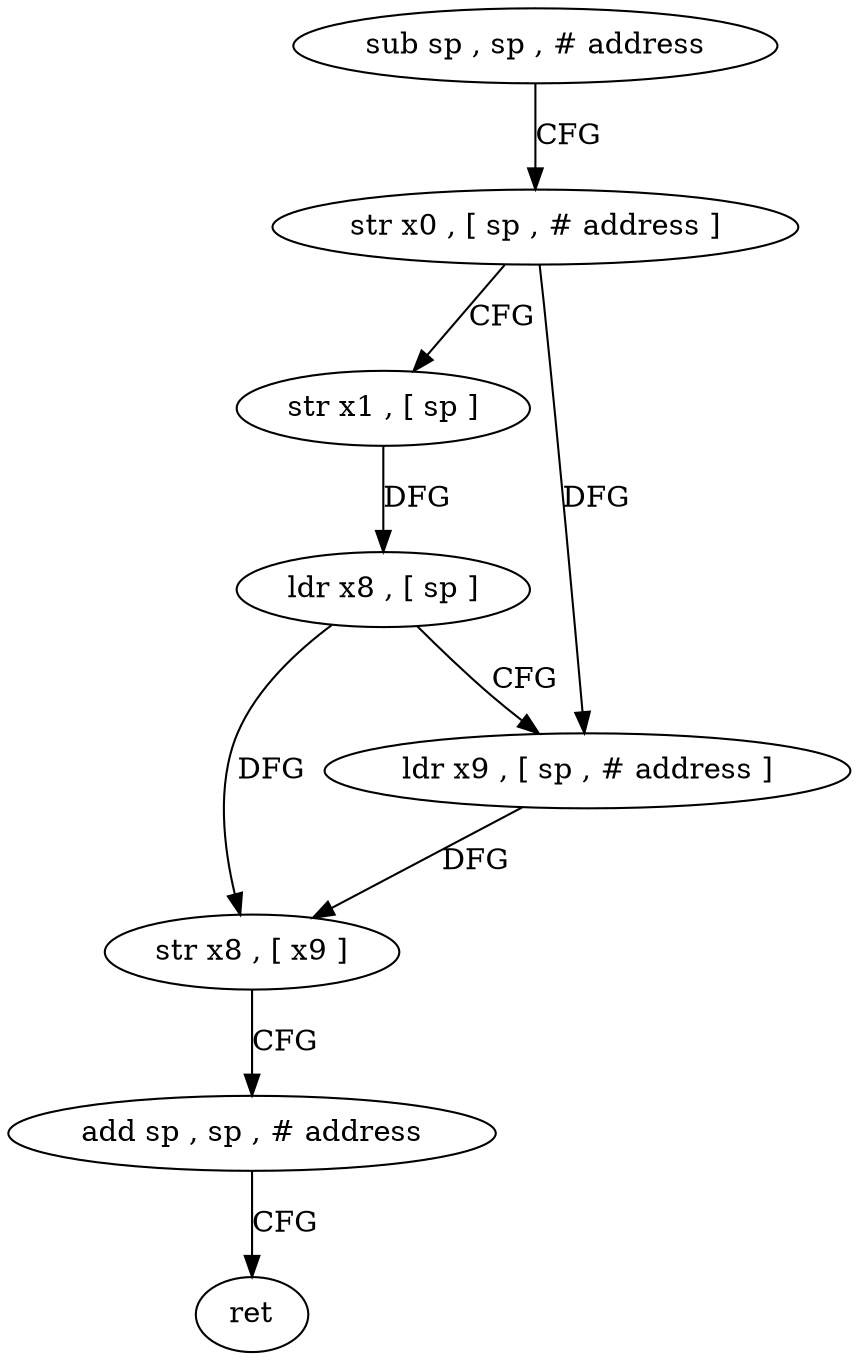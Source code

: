 digraph "func" {
"85684" [label = "sub sp , sp , # address" ]
"85688" [label = "str x0 , [ sp , # address ]" ]
"85692" [label = "str x1 , [ sp ]" ]
"85696" [label = "ldr x8 , [ sp ]" ]
"85700" [label = "ldr x9 , [ sp , # address ]" ]
"85704" [label = "str x8 , [ x9 ]" ]
"85708" [label = "add sp , sp , # address" ]
"85712" [label = "ret" ]
"85684" -> "85688" [ label = "CFG" ]
"85688" -> "85692" [ label = "CFG" ]
"85688" -> "85700" [ label = "DFG" ]
"85692" -> "85696" [ label = "DFG" ]
"85696" -> "85700" [ label = "CFG" ]
"85696" -> "85704" [ label = "DFG" ]
"85700" -> "85704" [ label = "DFG" ]
"85704" -> "85708" [ label = "CFG" ]
"85708" -> "85712" [ label = "CFG" ]
}
